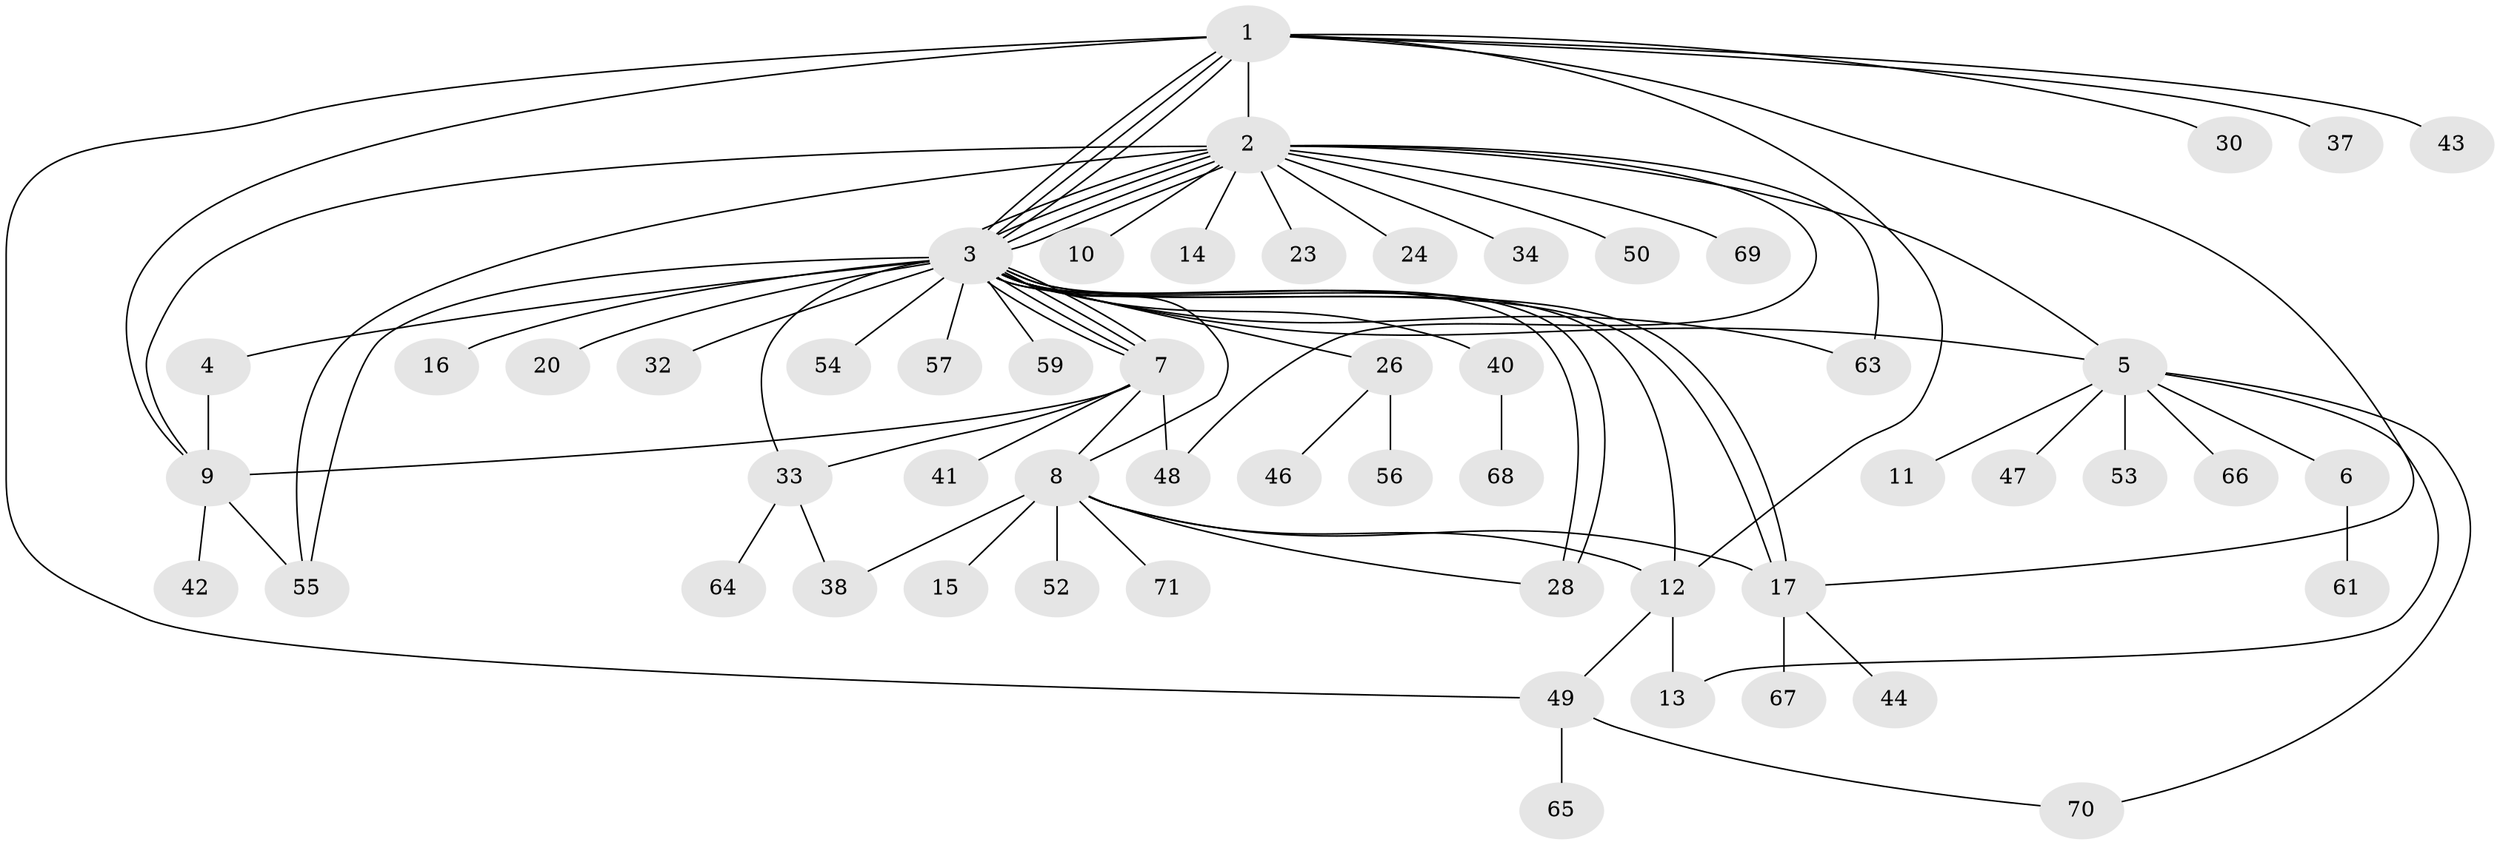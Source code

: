 // Generated by graph-tools (version 1.1) at 2025/51/02/27/25 19:51:58]
// undirected, 55 vertices, 84 edges
graph export_dot {
graph [start="1"]
  node [color=gray90,style=filled];
  1 [super="+31"];
  2 [super="+19"];
  3 [super="+36"];
  4;
  5 [super="+18"];
  6;
  7 [super="+27"];
  8 [super="+29"];
  9 [super="+25"];
  10;
  11;
  12 [super="+22"];
  13 [super="+39"];
  14;
  15;
  16;
  17 [super="+21"];
  20;
  23;
  24;
  26 [super="+35"];
  28;
  30;
  32;
  33;
  34;
  37;
  38 [super="+45"];
  40 [super="+51"];
  41;
  42;
  43;
  44;
  46;
  47;
  48;
  49 [super="+62"];
  50;
  52;
  53;
  54;
  55;
  56;
  57 [super="+58"];
  59 [super="+60"];
  61;
  63;
  64;
  65;
  66;
  67;
  68;
  69;
  70;
  71;
  1 -- 2;
  1 -- 3;
  1 -- 3;
  1 -- 3;
  1 -- 9;
  1 -- 12;
  1 -- 30;
  1 -- 37;
  1 -- 43;
  1 -- 17;
  1 -- 49;
  2 -- 3;
  2 -- 3;
  2 -- 3;
  2 -- 3;
  2 -- 9;
  2 -- 10;
  2 -- 14;
  2 -- 24;
  2 -- 34;
  2 -- 48;
  2 -- 50;
  2 -- 63;
  2 -- 23;
  2 -- 69;
  2 -- 55;
  2 -- 5;
  3 -- 4;
  3 -- 5;
  3 -- 7;
  3 -- 7;
  3 -- 7;
  3 -- 7;
  3 -- 16;
  3 -- 17;
  3 -- 17;
  3 -- 20;
  3 -- 26;
  3 -- 28;
  3 -- 28;
  3 -- 32;
  3 -- 40 [weight=2];
  3 -- 54;
  3 -- 57;
  3 -- 8;
  3 -- 33;
  3 -- 55;
  3 -- 59;
  3 -- 12;
  3 -- 63;
  4 -- 9;
  5 -- 6;
  5 -- 11;
  5 -- 13;
  5 -- 47;
  5 -- 53;
  5 -- 66;
  5 -- 70;
  6 -- 61;
  7 -- 8;
  7 -- 33;
  7 -- 41;
  7 -- 48;
  7 -- 9;
  8 -- 12;
  8 -- 15;
  8 -- 17;
  8 -- 52;
  8 -- 38;
  8 -- 71;
  8 -- 28;
  9 -- 42;
  9 -- 55;
  12 -- 13;
  12 -- 49;
  17 -- 67;
  17 -- 44;
  26 -- 46;
  26 -- 56;
  33 -- 38;
  33 -- 64;
  40 -- 68;
  49 -- 70;
  49 -- 65;
}
